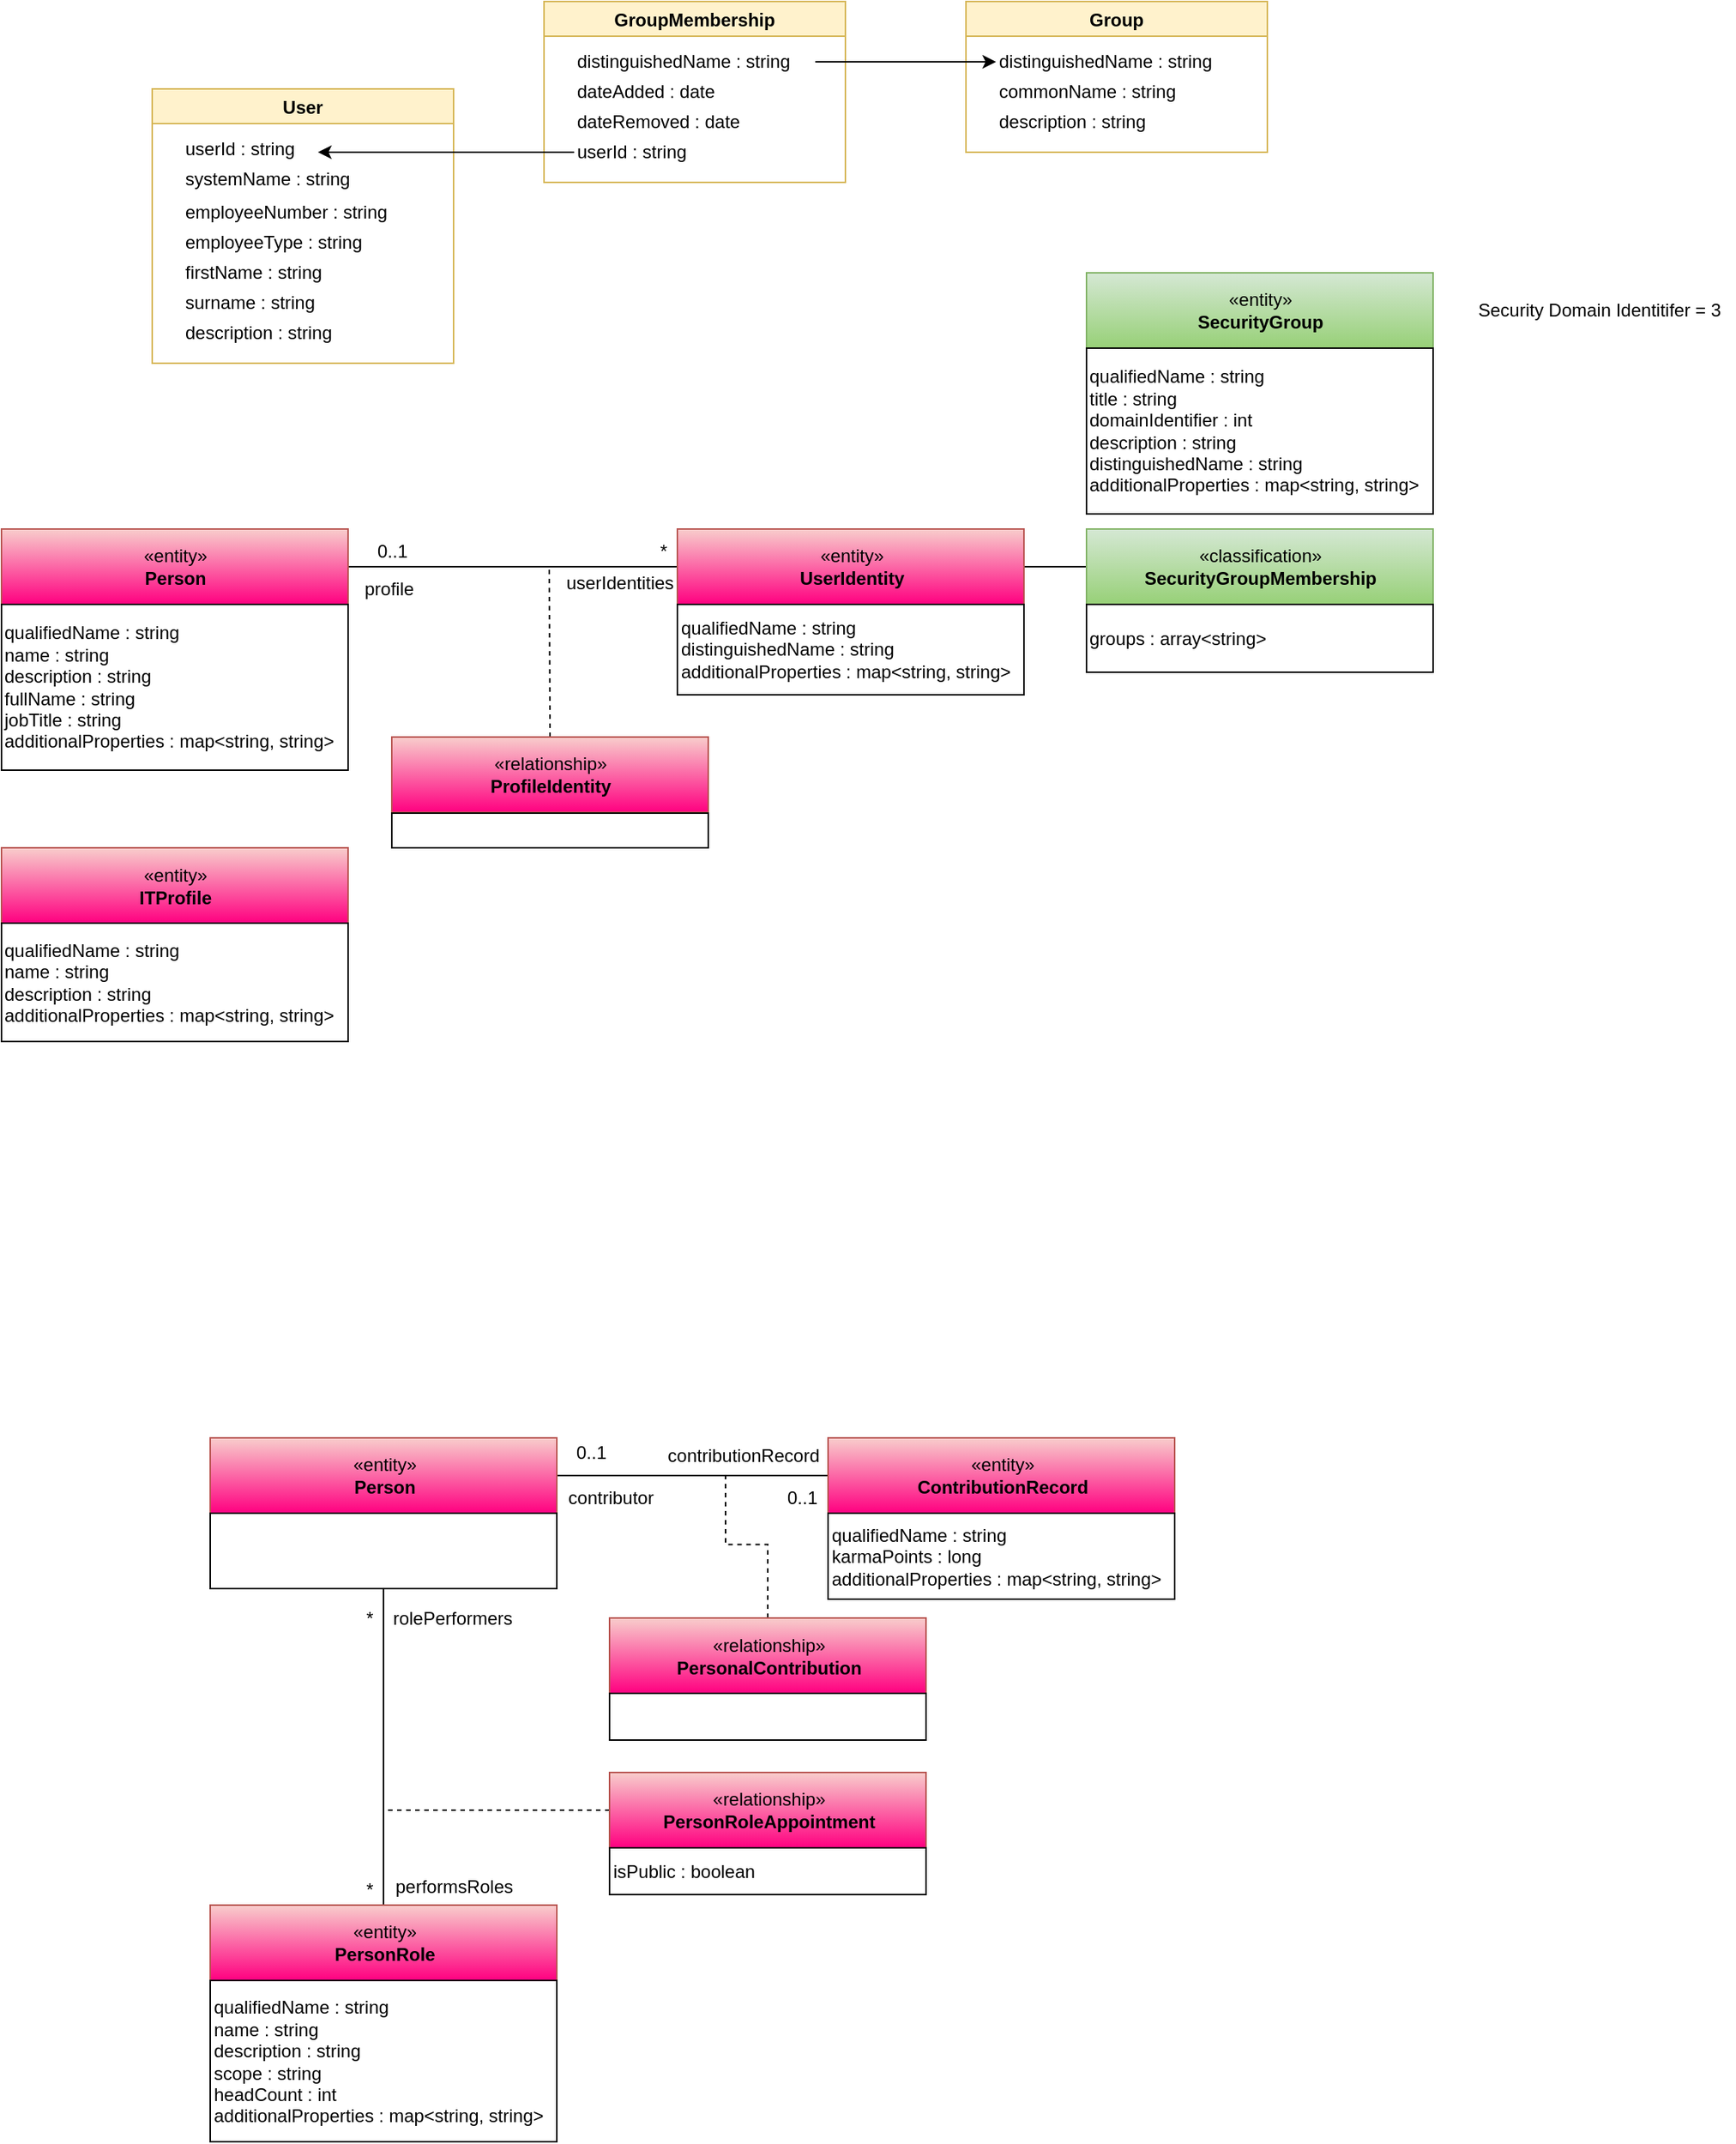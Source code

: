 <mxfile version="15.4.0" type="device" pages="2"><diagram id="wJkCfPHp58eTVz9Dbbbz" name="data-model"><mxGraphModel dx="1106" dy="775" grid="1" gridSize="10" guides="1" tooltips="1" connect="1" arrows="1" fold="1" page="1" pageScale="1" pageWidth="827" pageHeight="1169" math="0" shadow="0"><root><mxCell id="0"/><mxCell id="1" parent="0"/><mxCell id="aZcVudqsg3iqqkuKV7Ha-1" value="User" style="swimlane;startSize=23;fillColor=#fff2cc;strokeColor=#d6b656;" vertex="1" parent="1"><mxGeometry x="160" y="358" width="200" height="182" as="geometry"><mxRectangle x="310" y="300" width="130" height="23" as="alternateBounds"/></mxGeometry></mxCell><mxCell id="aZcVudqsg3iqqkuKV7Ha-15" value="userId : string" style="text;html=1;align=left;verticalAlign=middle;resizable=0;points=[];autosize=1;strokeColor=none;fillColor=none;" vertex="1" parent="aZcVudqsg3iqqkuKV7Ha-1"><mxGeometry x="20" y="30" width="90" height="20" as="geometry"/></mxCell><mxCell id="aZcVudqsg3iqqkuKV7Ha-4" value="employeeNumber : string" style="text;html=1;align=left;verticalAlign=middle;resizable=0;points=[];autosize=1;strokeColor=none;fillColor=none;" vertex="1" parent="aZcVudqsg3iqqkuKV7Ha-1"><mxGeometry x="20" y="72" width="150" height="20" as="geometry"/></mxCell><mxCell id="aZcVudqsg3iqqkuKV7Ha-5" value="employeeType : string" style="text;html=1;align=left;verticalAlign=middle;resizable=0;points=[];autosize=1;strokeColor=none;fillColor=none;" vertex="1" parent="aZcVudqsg3iqqkuKV7Ha-1"><mxGeometry x="20" y="92" width="130" height="20" as="geometry"/></mxCell><mxCell id="aZcVudqsg3iqqkuKV7Ha-6" value="firstName : string" style="text;html=1;align=left;verticalAlign=middle;resizable=0;points=[];autosize=1;strokeColor=none;fillColor=none;" vertex="1" parent="aZcVudqsg3iqqkuKV7Ha-1"><mxGeometry x="20" y="112" width="110" height="20" as="geometry"/></mxCell><mxCell id="aZcVudqsg3iqqkuKV7Ha-7" value="surname : string" style="text;html=1;align=left;verticalAlign=middle;resizable=0;points=[];autosize=1;strokeColor=none;fillColor=none;" vertex="1" parent="aZcVudqsg3iqqkuKV7Ha-1"><mxGeometry x="20" y="132" width="100" height="20" as="geometry"/></mxCell><mxCell id="aZcVudqsg3iqqkuKV7Ha-8" value="description : string" style="text;html=1;align=left;verticalAlign=middle;resizable=0;points=[];autosize=1;strokeColor=none;fillColor=none;" vertex="1" parent="aZcVudqsg3iqqkuKV7Ha-1"><mxGeometry x="20" y="152" width="110" height="20" as="geometry"/></mxCell><mxCell id="yuhwMJcPUx_CZznXi5pa-4" value="systemName : string" style="text;html=1;align=left;verticalAlign=middle;resizable=0;points=[];autosize=1;strokeColor=none;fillColor=none;" vertex="1" parent="aZcVudqsg3iqqkuKV7Ha-1"><mxGeometry x="20" y="50" width="120" height="20" as="geometry"/></mxCell><mxCell id="aZcVudqsg3iqqkuKV7Ha-2" value="Group" style="swimlane;startSize=23;fillColor=#fff2cc;strokeColor=#d6b656;" vertex="1" parent="1"><mxGeometry x="700" y="300" width="200" height="100" as="geometry"><mxRectangle x="310" y="300" width="130" height="23" as="alternateBounds"/></mxGeometry></mxCell><mxCell id="aZcVudqsg3iqqkuKV7Ha-9" value="distinguishedName : string" style="text;html=1;align=left;verticalAlign=middle;resizable=0;points=[];autosize=1;strokeColor=none;fillColor=none;" vertex="1" parent="aZcVudqsg3iqqkuKV7Ha-2"><mxGeometry x="20" y="30" width="160" height="20" as="geometry"/></mxCell><mxCell id="aZcVudqsg3iqqkuKV7Ha-10" value="commonName : string" style="text;html=1;align=left;verticalAlign=middle;resizable=0;points=[];autosize=1;strokeColor=none;fillColor=none;" vertex="1" parent="aZcVudqsg3iqqkuKV7Ha-2"><mxGeometry x="20" y="50" width="130" height="20" as="geometry"/></mxCell><mxCell id="aZcVudqsg3iqqkuKV7Ha-11" value="description : string" style="text;html=1;align=left;verticalAlign=middle;resizable=0;points=[];autosize=1;strokeColor=none;fillColor=none;" vertex="1" parent="aZcVudqsg3iqqkuKV7Ha-2"><mxGeometry x="20" y="70" width="110" height="20" as="geometry"/></mxCell><mxCell id="aZcVudqsg3iqqkuKV7Ha-12" value="GroupMembership" style="swimlane;startSize=23;fillColor=#fff2cc;strokeColor=#d6b656;" vertex="1" parent="1"><mxGeometry x="420" y="300" width="200" height="120" as="geometry"><mxRectangle x="310" y="300" width="130" height="23" as="alternateBounds"/></mxGeometry></mxCell><mxCell id="aZcVudqsg3iqqkuKV7Ha-13" value="distinguishedName : string" style="text;html=1;align=left;verticalAlign=middle;resizable=0;points=[];autosize=1;strokeColor=none;fillColor=none;" vertex="1" parent="aZcVudqsg3iqqkuKV7Ha-12"><mxGeometry x="20" y="30" width="160" height="20" as="geometry"/></mxCell><mxCell id="aZcVudqsg3iqqkuKV7Ha-14" value="dateAdded : date" style="text;html=1;align=left;verticalAlign=middle;resizable=0;points=[];autosize=1;strokeColor=none;fillColor=none;" vertex="1" parent="aZcVudqsg3iqqkuKV7Ha-12"><mxGeometry x="20" y="50" width="110" height="20" as="geometry"/></mxCell><mxCell id="aZcVudqsg3iqqkuKV7Ha-16" value="dateRemoved : date" style="text;html=1;align=left;verticalAlign=middle;resizable=0;points=[];autosize=1;strokeColor=none;fillColor=none;" vertex="1" parent="aZcVudqsg3iqqkuKV7Ha-12"><mxGeometry x="20" y="70" width="120" height="20" as="geometry"/></mxCell><mxCell id="aZcVudqsg3iqqkuKV7Ha-17" value="userId : string" style="text;html=1;align=left;verticalAlign=middle;resizable=0;points=[];autosize=1;strokeColor=none;fillColor=none;" vertex="1" parent="aZcVudqsg3iqqkuKV7Ha-12"><mxGeometry x="20" y="90" width="90" height="20" as="geometry"/></mxCell><mxCell id="aZcVudqsg3iqqkuKV7Ha-19" style="edgeStyle=orthogonalEdgeStyle;rounded=0;orthogonalLoop=1;jettySize=auto;html=1;entryX=1;entryY=0.6;entryDx=0;entryDy=0;entryPerimeter=0;" edge="1" parent="1" source="aZcVudqsg3iqqkuKV7Ha-17" target="aZcVudqsg3iqqkuKV7Ha-15"><mxGeometry relative="1" as="geometry"/></mxCell><mxCell id="ECEXZ_WetPEv38E2zgdQ-1" style="edgeStyle=orthogonalEdgeStyle;rounded=0;html=1;exitX=1;exitY=0.5;entryX=0;entryY=0.5;endArrow=none;endFill=0;jettySize=auto;orthogonalLoop=1;" edge="1" parent="1" source="ECEXZ_WetPEv38E2zgdQ-2" target="ECEXZ_WetPEv38E2zgdQ-5"><mxGeometry relative="1" as="geometry"/></mxCell><mxCell id="ECEXZ_WetPEv38E2zgdQ-2" value="«entity»&lt;br&gt;&lt;b&gt;Person&lt;/b&gt;" style="html=1;strokeColor=#b85450;align=center;fillColor=#f8cecc;gradientColor=#FF0080;" vertex="1" parent="1"><mxGeometry x="60" y="650" width="230" height="50" as="geometry"/></mxCell><mxCell id="ECEXZ_WetPEv38E2zgdQ-3" value="qualifiedName : string&lt;br&gt;name : string&lt;br&gt;description : string&lt;br&gt;fullName : string&lt;br&gt;jobTitle : string&lt;br&gt;additionalProperties : map&amp;lt;string, string&amp;gt;" style="rounded=0;whiteSpace=wrap;html=1;align=left;" vertex="1" parent="1"><mxGeometry x="60" y="700" width="230" height="110" as="geometry"/></mxCell><mxCell id="ECEXZ_WetPEv38E2zgdQ-44" style="edgeStyle=orthogonalEdgeStyle;rounded=0;orthogonalLoop=1;jettySize=auto;html=1;entryX=0;entryY=0.5;entryDx=0;entryDy=0;endArrow=none;endFill=0;" edge="1" parent="1" source="ECEXZ_WetPEv38E2zgdQ-5" target="ECEXZ_WetPEv38E2zgdQ-42"><mxGeometry relative="1" as="geometry"/></mxCell><mxCell id="ECEXZ_WetPEv38E2zgdQ-5" value="«entity»&lt;br&gt;&lt;b&gt;UserIdentity&lt;/b&gt;" style="html=1;strokeColor=#b85450;align=center;fillColor=#f8cecc;gradientColor=#FF0080;" vertex="1" parent="1"><mxGeometry x="508.5" y="650" width="230" height="50" as="geometry"/></mxCell><mxCell id="ECEXZ_WetPEv38E2zgdQ-6" value="qualifiedName : string&lt;br&gt;distinguishedName : string&lt;br&gt;additionalProperties : map&amp;lt;string, string&amp;gt;" style="rounded=0;whiteSpace=wrap;html=1;align=left;" vertex="1" parent="1"><mxGeometry x="508.5" y="700" width="230" height="60" as="geometry"/></mxCell><mxCell id="ECEXZ_WetPEv38E2zgdQ-7" style="edgeStyle=orthogonalEdgeStyle;rounded=0;html=1;exitX=0.5;exitY=0;endArrow=none;endFill=0;jettySize=auto;orthogonalLoop=1;dashed=1;exitDx=0;exitDy=0;" edge="1" parent="1" source="ECEXZ_WetPEv38E2zgdQ-8"><mxGeometry relative="1" as="geometry"><mxPoint x="423.5" y="677" as="targetPoint"/></mxGeometry></mxCell><mxCell id="ECEXZ_WetPEv38E2zgdQ-8" value="«relationship»&lt;br&gt;&lt;b&gt;ProfileIdentity&lt;/b&gt;" style="html=1;strokeColor=#b85450;align=center;fillColor=#f8cecc;gradientColor=#FF0080;" vertex="1" parent="1"><mxGeometry x="319" y="788" width="210" height="50" as="geometry"/></mxCell><mxCell id="ECEXZ_WetPEv38E2zgdQ-9" value="" style="rounded=0;whiteSpace=wrap;html=1;strokeColor=#000000;gradientColor=#ffffff;align=left;" vertex="1" parent="1"><mxGeometry x="319" y="838.5" width="210" height="23" as="geometry"/></mxCell><mxCell id="ECEXZ_WetPEv38E2zgdQ-10" value="*" style="text;html=1;resizable=0;points=[];autosize=1;align=center;verticalAlign=top;spacingTop=-4;" vertex="1" parent="1"><mxGeometry x="488.5" y="655" width="20" height="20" as="geometry"/></mxCell><mxCell id="ECEXZ_WetPEv38E2zgdQ-11" value="0..1" style="text;html=1;resizable=0;points=[];autosize=1;align=center;verticalAlign=top;spacingTop=-4;" vertex="1" parent="1"><mxGeometry x="299" y="655" width="40" height="20" as="geometry"/></mxCell><mxCell id="ECEXZ_WetPEv38E2zgdQ-12" value="userIdentities" style="text;html=1;resizable=0;points=[];autosize=1;align=center;verticalAlign=top;spacingTop=-4;" vertex="1" parent="1"><mxGeometry x="424.5" y="676" width="90" height="20" as="geometry"/></mxCell><mxCell id="ECEXZ_WetPEv38E2zgdQ-13" value="profile" style="text;html=1;resizable=0;points=[];autosize=1;align=left;verticalAlign=top;spacingTop=-4;" vertex="1" parent="1"><mxGeometry x="299" y="680" width="50" height="20" as="geometry"/></mxCell><mxCell id="ECEXZ_WetPEv38E2zgdQ-14" style="edgeStyle=orthogonalEdgeStyle;rounded=0;html=1;exitX=1;exitY=0.5;jettySize=auto;orthogonalLoop=1;endArrow=none;endFill=0;" edge="1" parent="1" source="ECEXZ_WetPEv38E2zgdQ-15" target="ECEXZ_WetPEv38E2zgdQ-30"><mxGeometry relative="1" as="geometry"/></mxCell><mxCell id="ECEXZ_WetPEv38E2zgdQ-15" value="«entity»&lt;br&gt;&lt;b&gt;Person&lt;/b&gt;" style="html=1;strokeColor=#b85450;align=center;fillColor=#f8cecc;gradientColor=#FF0080;" vertex="1" parent="1"><mxGeometry x="198.5" y="1253" width="230" height="50" as="geometry"/></mxCell><mxCell id="ECEXZ_WetPEv38E2zgdQ-16" style="edgeStyle=orthogonalEdgeStyle;rounded=0;html=1;exitX=0.5;exitY=1;endArrow=none;endFill=0;jettySize=auto;orthogonalLoop=1;" edge="1" parent="1" source="ECEXZ_WetPEv38E2zgdQ-17" target="ECEXZ_WetPEv38E2zgdQ-20"><mxGeometry relative="1" as="geometry"/></mxCell><mxCell id="ECEXZ_WetPEv38E2zgdQ-17" value="" style="rounded=0;whiteSpace=wrap;html=1;align=left;" vertex="1" parent="1"><mxGeometry x="198.5" y="1303" width="230" height="50" as="geometry"/></mxCell><mxCell id="ECEXZ_WetPEv38E2zgdQ-20" value="«entity»&lt;br&gt;&lt;b&gt;PersonRole&lt;/b&gt;" style="html=1;strokeColor=#b85450;align=center;fillColor=#f8cecc;gradientColor=#FF0080;" vertex="1" parent="1"><mxGeometry x="198.5" y="1563" width="230" height="50" as="geometry"/></mxCell><mxCell id="ECEXZ_WetPEv38E2zgdQ-21" value="qualifiedName : string&lt;br&gt;name : string&lt;br&gt;description : string&lt;br&gt;scope : string&lt;br&gt;headCount : int&lt;br&gt;additionalProperties : map&amp;lt;string, string&amp;gt;" style="rounded=0;whiteSpace=wrap;html=1;align=left;" vertex="1" parent="1"><mxGeometry x="198.5" y="1613" width="230" height="107" as="geometry"/></mxCell><mxCell id="ECEXZ_WetPEv38E2zgdQ-22" style="edgeStyle=orthogonalEdgeStyle;rounded=0;html=1;endArrow=none;endFill=0;jettySize=auto;orthogonalLoop=1;dashed=1;entryX=0.408;entryY=1.15;entryPerimeter=0;" edge="1" parent="1" source="ECEXZ_WetPEv38E2zgdQ-23" target="ECEXZ_WetPEv38E2zgdQ-32"><mxGeometry relative="1" as="geometry"><mxPoint x="313.5" y="1397.5" as="targetPoint"/></mxGeometry></mxCell><mxCell id="ECEXZ_WetPEv38E2zgdQ-23" value="«relationship»&lt;br&gt;&lt;b&gt;PersonalContribution&lt;/b&gt;" style="html=1;strokeColor=#b85450;align=center;fillColor=#f8cecc;gradientColor=#FF0080;" vertex="1" parent="1"><mxGeometry x="463.5" y="1372.5" width="210" height="50" as="geometry"/></mxCell><mxCell id="ECEXZ_WetPEv38E2zgdQ-24" value="" style="rounded=0;whiteSpace=wrap;html=1;strokeColor=#000000;gradientColor=#ffffff;align=left;" vertex="1" parent="1"><mxGeometry x="463.5" y="1422.5" width="210" height="31" as="geometry"/></mxCell><mxCell id="ECEXZ_WetPEv38E2zgdQ-25" value="*" style="text;html=1;resizable=0;points=[];autosize=1;align=center;verticalAlign=top;spacingTop=-4;" vertex="1" parent="1"><mxGeometry x="293.5" y="1363" width="20" height="20" as="geometry"/></mxCell><mxCell id="ECEXZ_WetPEv38E2zgdQ-26" value="*" style="text;html=1;resizable=0;points=[];autosize=1;align=center;verticalAlign=top;spacingTop=-4;" vertex="1" parent="1"><mxGeometry x="293.5" y="1543" width="20" height="20" as="geometry"/></mxCell><mxCell id="ECEXZ_WetPEv38E2zgdQ-27" value="rolePerformers" style="text;html=1;resizable=0;points=[];autosize=1;align=center;verticalAlign=top;spacingTop=-4;" vertex="1" parent="1"><mxGeometry x="313.5" y="1362.5" width="90" height="20" as="geometry"/></mxCell><mxCell id="ECEXZ_WetPEv38E2zgdQ-28" value="performsRoles" style="text;html=1;resizable=0;points=[];autosize=1;align=center;verticalAlign=top;spacingTop=-4;" vertex="1" parent="1"><mxGeometry x="314.5" y="1541" width="90" height="20" as="geometry"/></mxCell><mxCell id="ECEXZ_WetPEv38E2zgdQ-30" value="«entity»&lt;br&gt;&lt;b&gt;ContributionRecord&lt;/b&gt;&lt;br&gt;" style="html=1;strokeColor=#b85450;align=center;fillColor=#f8cecc;gradientColor=#FF0080;" vertex="1" parent="1"><mxGeometry x="608.5" y="1253" width="230" height="50" as="geometry"/></mxCell><mxCell id="ECEXZ_WetPEv38E2zgdQ-31" value="qualifiedName : string&lt;br&gt;karmaPoints : long&lt;br&gt;additionalProperties : map&amp;lt;string, string&amp;gt;" style="rounded=0;whiteSpace=wrap;html=1;align=left;" vertex="1" parent="1"><mxGeometry x="608.5" y="1303" width="230" height="57" as="geometry"/></mxCell><mxCell id="ECEXZ_WetPEv38E2zgdQ-32" value="contributionRecord" style="text;html=1;resizable=0;points=[];autosize=1;align=center;verticalAlign=top;spacingTop=-4;" vertex="1" parent="1"><mxGeometry x="491.5" y="1255" width="120" height="20" as="geometry"/></mxCell><mxCell id="ECEXZ_WetPEv38E2zgdQ-33" value="contributor" style="text;html=1;resizable=0;points=[];autosize=1;align=center;verticalAlign=top;spacingTop=-4;" vertex="1" parent="1"><mxGeometry x="428.5" y="1283" width="70" height="20" as="geometry"/></mxCell><mxCell id="ECEXZ_WetPEv38E2zgdQ-34" value="0..1" style="text;html=1;resizable=0;points=[];autosize=1;align=center;verticalAlign=top;spacingTop=-4;" vertex="1" parent="1"><mxGeometry x="570.5" y="1283" width="40" height="20" as="geometry"/></mxCell><mxCell id="ECEXZ_WetPEv38E2zgdQ-35" value="0..1" style="text;html=1;resizable=0;points=[];autosize=1;align=center;verticalAlign=top;spacingTop=-4;" vertex="1" parent="1"><mxGeometry x="430.5" y="1253" width="40" height="20" as="geometry"/></mxCell><mxCell id="ECEXZ_WetPEv38E2zgdQ-36" style="edgeStyle=orthogonalEdgeStyle;rounded=0;html=1;exitX=0;exitY=0.5;endArrow=none;endFill=0;jettySize=auto;orthogonalLoop=1;dashed=1;" edge="1" parent="1" source="ECEXZ_WetPEv38E2zgdQ-37"><mxGeometry relative="1" as="geometry"><mxPoint x="313.5" y="1500" as="targetPoint"/></mxGeometry></mxCell><mxCell id="ECEXZ_WetPEv38E2zgdQ-37" value="«relationship»&lt;br&gt;&lt;b&gt;PersonRoleAppointment&lt;/b&gt;" style="html=1;strokeColor=#b85450;align=center;fillColor=#f8cecc;gradientColor=#FF0080;" vertex="1" parent="1"><mxGeometry x="463.5" y="1475" width="210" height="50" as="geometry"/></mxCell><mxCell id="ECEXZ_WetPEv38E2zgdQ-38" value="isPublic : boolean" style="rounded=0;whiteSpace=wrap;html=1;strokeColor=#000000;gradientColor=#ffffff;align=left;" vertex="1" parent="1"><mxGeometry x="463.5" y="1525" width="210" height="31" as="geometry"/></mxCell><mxCell id="ECEXZ_WetPEv38E2zgdQ-42" value="«classification»&lt;br&gt;&lt;b&gt;SecurityGroupMembership&lt;/b&gt;" style="html=1;strokeColor=#82b366;align=center;fillColor=#d5e8d4;gradientColor=#97d077;" vertex="1" parent="1"><mxGeometry x="780" y="650" width="230" height="50" as="geometry"/></mxCell><mxCell id="ECEXZ_WetPEv38E2zgdQ-43" value="groups : array&amp;lt;string&amp;gt;" style="rounded=0;whiteSpace=wrap;html=1;strokeColor=#000000;gradientColor=#ffffff;align=left;" vertex="1" parent="1"><mxGeometry x="780" y="700" width="230" height="45" as="geometry"/></mxCell><mxCell id="ECEXZ_WetPEv38E2zgdQ-45" value="«entity»&lt;br&gt;&lt;b&gt;SecurityGroup&lt;/b&gt;" style="html=1;strokeColor=#82b366;align=center;fillColor=#d5e8d4;gradientColor=#97d077;" vertex="1" parent="1"><mxGeometry x="780" y="480" width="230" height="50" as="geometry"/></mxCell><mxCell id="ECEXZ_WetPEv38E2zgdQ-46" value="qualifiedName : string&lt;br&gt;title : string&lt;br&gt;domainIdentifier : int&lt;br&gt;description : string&lt;br&gt;distinguishedName : string&lt;br&gt;additionalProperties : map&amp;lt;string, string&amp;gt;" style="rounded=0;whiteSpace=wrap;html=1;align=left;" vertex="1" parent="1"><mxGeometry x="780" y="530" width="230" height="110" as="geometry"/></mxCell><mxCell id="ECEXZ_WetPEv38E2zgdQ-47" value="Security Domain Identitifer = 3" style="text;html=1;align=center;verticalAlign=middle;resizable=0;points=[];autosize=1;strokeColor=none;fillColor=none;" vertex="1" parent="1"><mxGeometry x="1030" y="495" width="180" height="20" as="geometry"/></mxCell><mxCell id="yuhwMJcPUx_CZznXi5pa-3" style="edgeStyle=orthogonalEdgeStyle;rounded=0;orthogonalLoop=1;jettySize=auto;html=1;endArrow=classic;endFill=1;" edge="1" parent="1" source="aZcVudqsg3iqqkuKV7Ha-13" target="aZcVudqsg3iqqkuKV7Ha-9"><mxGeometry relative="1" as="geometry"/></mxCell><mxCell id="yuhwMJcPUx_CZznXi5pa-5" value="«entity»&lt;br&gt;&lt;b&gt;ITProfile&lt;/b&gt;" style="html=1;strokeColor=#b85450;align=center;fillColor=#f8cecc;gradientColor=#FF0080;" vertex="1" parent="1"><mxGeometry x="60" y="861.5" width="230" height="50" as="geometry"/></mxCell><mxCell id="yuhwMJcPUx_CZznXi5pa-6" value="qualifiedName : string&lt;br&gt;name : string&lt;br&gt;description : string&lt;br&gt;additionalProperties : map&amp;lt;string, string&amp;gt;" style="rounded=0;whiteSpace=wrap;html=1;align=left;" vertex="1" parent="1"><mxGeometry x="60" y="911.5" width="230" height="78.5" as="geometry"/></mxCell></root></mxGraphModel></diagram><diagram id="P-CDWk54rC_dHy3gf_Gs" name="system"><mxGraphModel dx="1106" dy="775" grid="1" gridSize="10" guides="1" tooltips="1" connect="1" arrows="1" fold="1" page="1" pageScale="1" pageWidth="827" pageHeight="1169" math="0" shadow="0"><root><mxCell id="70PafTWgcy-JaxpuaZhr-0"/><mxCell id="70PafTWgcy-JaxpuaZhr-1" parent="70PafTWgcy-JaxpuaZhr-0"/><mxCell id="70PafTWgcy-JaxpuaZhr-15" style="edgeStyle=orthogonalEdgeStyle;rounded=0;orthogonalLoop=1;jettySize=auto;html=1;entryX=0;entryY=0.5;entryDx=0;entryDy=0;" edge="1" parent="70PafTWgcy-JaxpuaZhr-1" source="70PafTWgcy-JaxpuaZhr-2" target="70PafTWgcy-JaxpuaZhr-13"><mxGeometry relative="1" as="geometry"/></mxCell><mxCell id="70PafTWgcy-JaxpuaZhr-2" value="Security Team" style="shape=umlActor;verticalLabelPosition=bottom;verticalAlign=top;html=1;outlineConnect=0;" vertex="1" parent="70PafTWgcy-JaxpuaZhr-1"><mxGeometry x="220" y="151" width="30" height="60" as="geometry"/></mxCell><mxCell id="SEs3DSYdtH9Hg0Ppgo8i-2" style="edgeStyle=orthogonalEdgeStyle;rounded=0;orthogonalLoop=1;jettySize=auto;html=1;exitX=0.5;exitY=1;exitDx=0;exitDy=0;entryX=0.5;entryY=0;entryDx=0;entryDy=0;entryPerimeter=0;" edge="1" parent="70PafTWgcy-JaxpuaZhr-1" source="70PafTWgcy-JaxpuaZhr-7" target="SEs3DSYdtH9Hg0Ppgo8i-0"><mxGeometry relative="1" as="geometry"/></mxCell><mxCell id="70PafTWgcy-JaxpuaZhr-7" value="Security Admin&lt;br&gt;Application" style="rounded=0;whiteSpace=wrap;html=1;align=center;fillColor=#fff2cc;strokeColor=#d6b656;" vertex="1" parent="70PafTWgcy-JaxpuaZhr-1"><mxGeometry x="175" y="340" width="120" height="60" as="geometry"/></mxCell><mxCell id="70PafTWgcy-JaxpuaZhr-8" value="" style="group" vertex="1" connectable="0" parent="70PafTWgcy-JaxpuaZhr-1"><mxGeometry x="197.5" y="240" width="75" height="50" as="geometry"/></mxCell><mxCell id="70PafTWgcy-JaxpuaZhr-5" value="" style="rounded=1;whiteSpace=wrap;html=1;align=left;fillColor=#fff2cc;strokeColor=#d6b656;" vertex="1" parent="70PafTWgcy-JaxpuaZhr-8"><mxGeometry width="75" height="37.5" as="geometry"/></mxCell><mxCell id="70PafTWgcy-JaxpuaZhr-6" value="" style="shape=trapezoid;perimeter=trapezoidPerimeter;whiteSpace=wrap;html=1;fixedSize=1;align=left;fillColor=#fff2cc;strokeColor=#d6b656;" vertex="1" parent="70PafTWgcy-JaxpuaZhr-8"><mxGeometry y="37.5" width="75" height="12.5" as="geometry"/></mxCell><mxCell id="SEs3DSYdtH9Hg0Ppgo8i-9" value="" style="rounded=1;whiteSpace=wrap;html=1;align=center;" vertex="1" parent="70PafTWgcy-JaxpuaZhr-8"><mxGeometry x="12.5" y="3.75" width="50" height="30" as="geometry"/></mxCell><mxCell id="70PafTWgcy-JaxpuaZhr-9" style="edgeStyle=orthogonalEdgeStyle;rounded=0;orthogonalLoop=1;jettySize=auto;html=1;" edge="1" parent="70PafTWgcy-JaxpuaZhr-1" source="70PafTWgcy-JaxpuaZhr-6" target="70PafTWgcy-JaxpuaZhr-7"><mxGeometry relative="1" as="geometry"/></mxCell><mxCell id="70PafTWgcy-JaxpuaZhr-18" style="edgeStyle=orthogonalEdgeStyle;rounded=0;orthogonalLoop=1;jettySize=auto;html=1;entryX=0.5;entryY=0;entryDx=0;entryDy=0;entryPerimeter=0;" edge="1" parent="70PafTWgcy-JaxpuaZhr-1" source="70PafTWgcy-JaxpuaZhr-13" target="70PafTWgcy-JaxpuaZhr-17"><mxGeometry relative="1" as="geometry"/></mxCell><mxCell id="70PafTWgcy-JaxpuaZhr-13" value="" style="rounded=1;whiteSpace=wrap;html=1;align=center;fillColor=#dae8fc;strokeColor=#6c8ebf;" vertex="1" parent="70PafTWgcy-JaxpuaZhr-1"><mxGeometry x="380" y="156" width="80" height="50" as="geometry"/></mxCell><mxCell id="70PafTWgcy-JaxpuaZhr-14" value="" style="triangle;whiteSpace=wrap;html=1;align=center;rotation=90;fillColor=#dae8fc;strokeColor=#6c8ebf;" vertex="1" parent="70PafTWgcy-JaxpuaZhr-1"><mxGeometry x="405" y="131" width="30" height="80" as="geometry"/></mxCell><mxCell id="70PafTWgcy-JaxpuaZhr-16" value="Email" style="text;html=1;align=center;verticalAlign=middle;resizable=0;points=[];autosize=1;strokeColor=none;fillColor=none;" vertex="1" parent="70PafTWgcy-JaxpuaZhr-1"><mxGeometry x="394.5" y="186" width="50" height="20" as="geometry"/></mxCell><mxCell id="70PafTWgcy-JaxpuaZhr-17" value="IT Ops Team" style="shape=umlActor;verticalLabelPosition=bottom;verticalAlign=top;html=1;outlineConnect=0;" vertex="1" parent="70PafTWgcy-JaxpuaZhr-1"><mxGeometry x="405" y="263" width="30" height="60" as="geometry"/></mxCell><mxCell id="70PafTWgcy-JaxpuaZhr-19" value="" style="group" vertex="1" connectable="0" parent="70PafTWgcy-JaxpuaZhr-1"><mxGeometry x="382" y="352" width="75" height="50" as="geometry"/></mxCell><mxCell id="70PafTWgcy-JaxpuaZhr-20" value="" style="rounded=1;whiteSpace=wrap;html=1;align=left;fillColor=#fff2cc;strokeColor=#d6b656;" vertex="1" parent="70PafTWgcy-JaxpuaZhr-19"><mxGeometry width="75" height="37.5" as="geometry"/></mxCell><mxCell id="70PafTWgcy-JaxpuaZhr-21" value="" style="shape=trapezoid;perimeter=trapezoidPerimeter;whiteSpace=wrap;html=1;fixedSize=1;align=left;fillColor=#fff2cc;strokeColor=#d6b656;" vertex="1" parent="70PafTWgcy-JaxpuaZhr-19"><mxGeometry y="37.5" width="75" height="12.5" as="geometry"/></mxCell><mxCell id="SEs3DSYdtH9Hg0Ppgo8i-10" value="" style="rounded=1;whiteSpace=wrap;html=1;align=center;" vertex="1" parent="70PafTWgcy-JaxpuaZhr-19"><mxGeometry x="12.5" y="3.75" width="50" height="30" as="geometry"/></mxCell><mxCell id="70PafTWgcy-JaxpuaZhr-22" style="edgeStyle=orthogonalEdgeStyle;rounded=0;orthogonalLoop=1;jettySize=auto;html=1;entryX=1;entryY=0.5;entryDx=0;entryDy=0;" edge="1" parent="70PafTWgcy-JaxpuaZhr-1" source="70PafTWgcy-JaxpuaZhr-20" target="70PafTWgcy-JaxpuaZhr-7"><mxGeometry relative="1" as="geometry"/></mxCell><mxCell id="SEs3DSYdtH9Hg0Ppgo8i-4" style="edgeStyle=orthogonalEdgeStyle;rounded=0;orthogonalLoop=1;jettySize=auto;html=1;" edge="1" parent="70PafTWgcy-JaxpuaZhr-1" source="70PafTWgcy-JaxpuaZhr-23" target="SEs3DSYdtH9Hg0Ppgo8i-3"><mxGeometry relative="1" as="geometry"/></mxCell><mxCell id="70PafTWgcy-JaxpuaZhr-23" value="LDAP Server" style="rounded=0;whiteSpace=wrap;html=1;align=center;fillColor=#fff2cc;strokeColor=#d6b656;" vertex="1" parent="70PafTWgcy-JaxpuaZhr-1"><mxGeometry x="560" y="340.75" width="120" height="60" as="geometry"/></mxCell><mxCell id="70PafTWgcy-JaxpuaZhr-24" style="edgeStyle=orthogonalEdgeStyle;rounded=0;orthogonalLoop=1;jettySize=auto;html=1;" edge="1" parent="70PafTWgcy-JaxpuaZhr-1" source="70PafTWgcy-JaxpuaZhr-20" target="70PafTWgcy-JaxpuaZhr-23"><mxGeometry relative="1" as="geometry"/></mxCell><mxCell id="70PafTWgcy-JaxpuaZhr-27" value="Look up&lt;br&gt;changes" style="text;html=1;align=center;verticalAlign=middle;resizable=0;points=[];autosize=1;strokeColor=none;fillColor=none;" vertex="1" parent="70PafTWgcy-JaxpuaZhr-1"><mxGeometry x="310" y="330" width="60" height="30" as="geometry"/></mxCell><mxCell id="70PafTWgcy-JaxpuaZhr-28" value="Make changes&lt;br&gt;to LDAP" style="text;html=1;align=center;verticalAlign=middle;resizable=0;points=[];autosize=1;strokeColor=none;fillColor=none;" vertex="1" parent="70PafTWgcy-JaxpuaZhr-1"><mxGeometry x="460" y="372" width="90" height="30" as="geometry"/></mxCell><mxCell id="70PafTWgcy-JaxpuaZhr-29" value="1" style="ellipse;whiteSpace=wrap;html=1;aspect=fixed;fillColor=#a20025;align=center;strokeColor=#6F0000;fontColor=#ffffff;fontStyle=1" vertex="1" parent="70PafTWgcy-JaxpuaZhr-1"><mxGeometry x="190" y="300" width="30" height="30" as="geometry"/></mxCell><mxCell id="70PafTWgcy-JaxpuaZhr-30" value="2" style="ellipse;whiteSpace=wrap;html=1;aspect=fixed;fillColor=#a20025;align=center;strokeColor=#6F0000;fontColor=#ffffff;fontStyle=1" vertex="1" parent="70PafTWgcy-JaxpuaZhr-1"><mxGeometry x="310" y="140" width="30" height="30" as="geometry"/></mxCell><mxCell id="70PafTWgcy-JaxpuaZhr-31" value="3" style="ellipse;whiteSpace=wrap;html=1;aspect=fixed;fillColor=#a20025;align=center;strokeColor=#6F0000;fontColor=#ffffff;fontStyle=1" vertex="1" parent="70PafTWgcy-JaxpuaZhr-1"><mxGeometry x="375" y="211" width="30" height="30" as="geometry"/></mxCell><mxCell id="70PafTWgcy-JaxpuaZhr-32" value="4" style="ellipse;whiteSpace=wrap;html=1;aspect=fixed;fillColor=#a20025;align=center;strokeColor=#6F0000;fontColor=#ffffff;fontStyle=1" vertex="1" parent="70PafTWgcy-JaxpuaZhr-1"><mxGeometry x="325" y="380" width="30" height="30" as="geometry"/></mxCell><mxCell id="70PafTWgcy-JaxpuaZhr-33" value="5" style="ellipse;whiteSpace=wrap;html=1;aspect=fixed;fillColor=#a20025;align=center;strokeColor=#6F0000;fontColor=#ffffff;fontStyle=1" vertex="1" parent="70PafTWgcy-JaxpuaZhr-1"><mxGeometry x="490" y="330" width="30" height="30" as="geometry"/></mxCell><mxCell id="SEs3DSYdtH9Hg0Ppgo8i-0" value="secadmin&lt;br&gt;database" style="shape=cylinder3;whiteSpace=wrap;html=1;boundedLbl=1;backgroundOutline=1;size=7;align=center;fillColor=#fff2cc;strokeColor=#d6b656;" vertex="1" parent="70PafTWgcy-JaxpuaZhr-1"><mxGeometry x="205" y="430" width="60" height="50" as="geometry"/></mxCell><mxCell id="SEs3DSYdtH9Hg0Ppgo8i-3" value="LDAP&lt;br&gt;directory" style="shape=cylinder3;whiteSpace=wrap;html=1;boundedLbl=1;backgroundOutline=1;size=7;align=center;fillColor=#fff2cc;strokeColor=#d6b656;" vertex="1" parent="70PafTWgcy-JaxpuaZhr-1"><mxGeometry x="590" y="430" width="60" height="50" as="geometry"/></mxCell></root></mxGraphModel></diagram></mxfile>